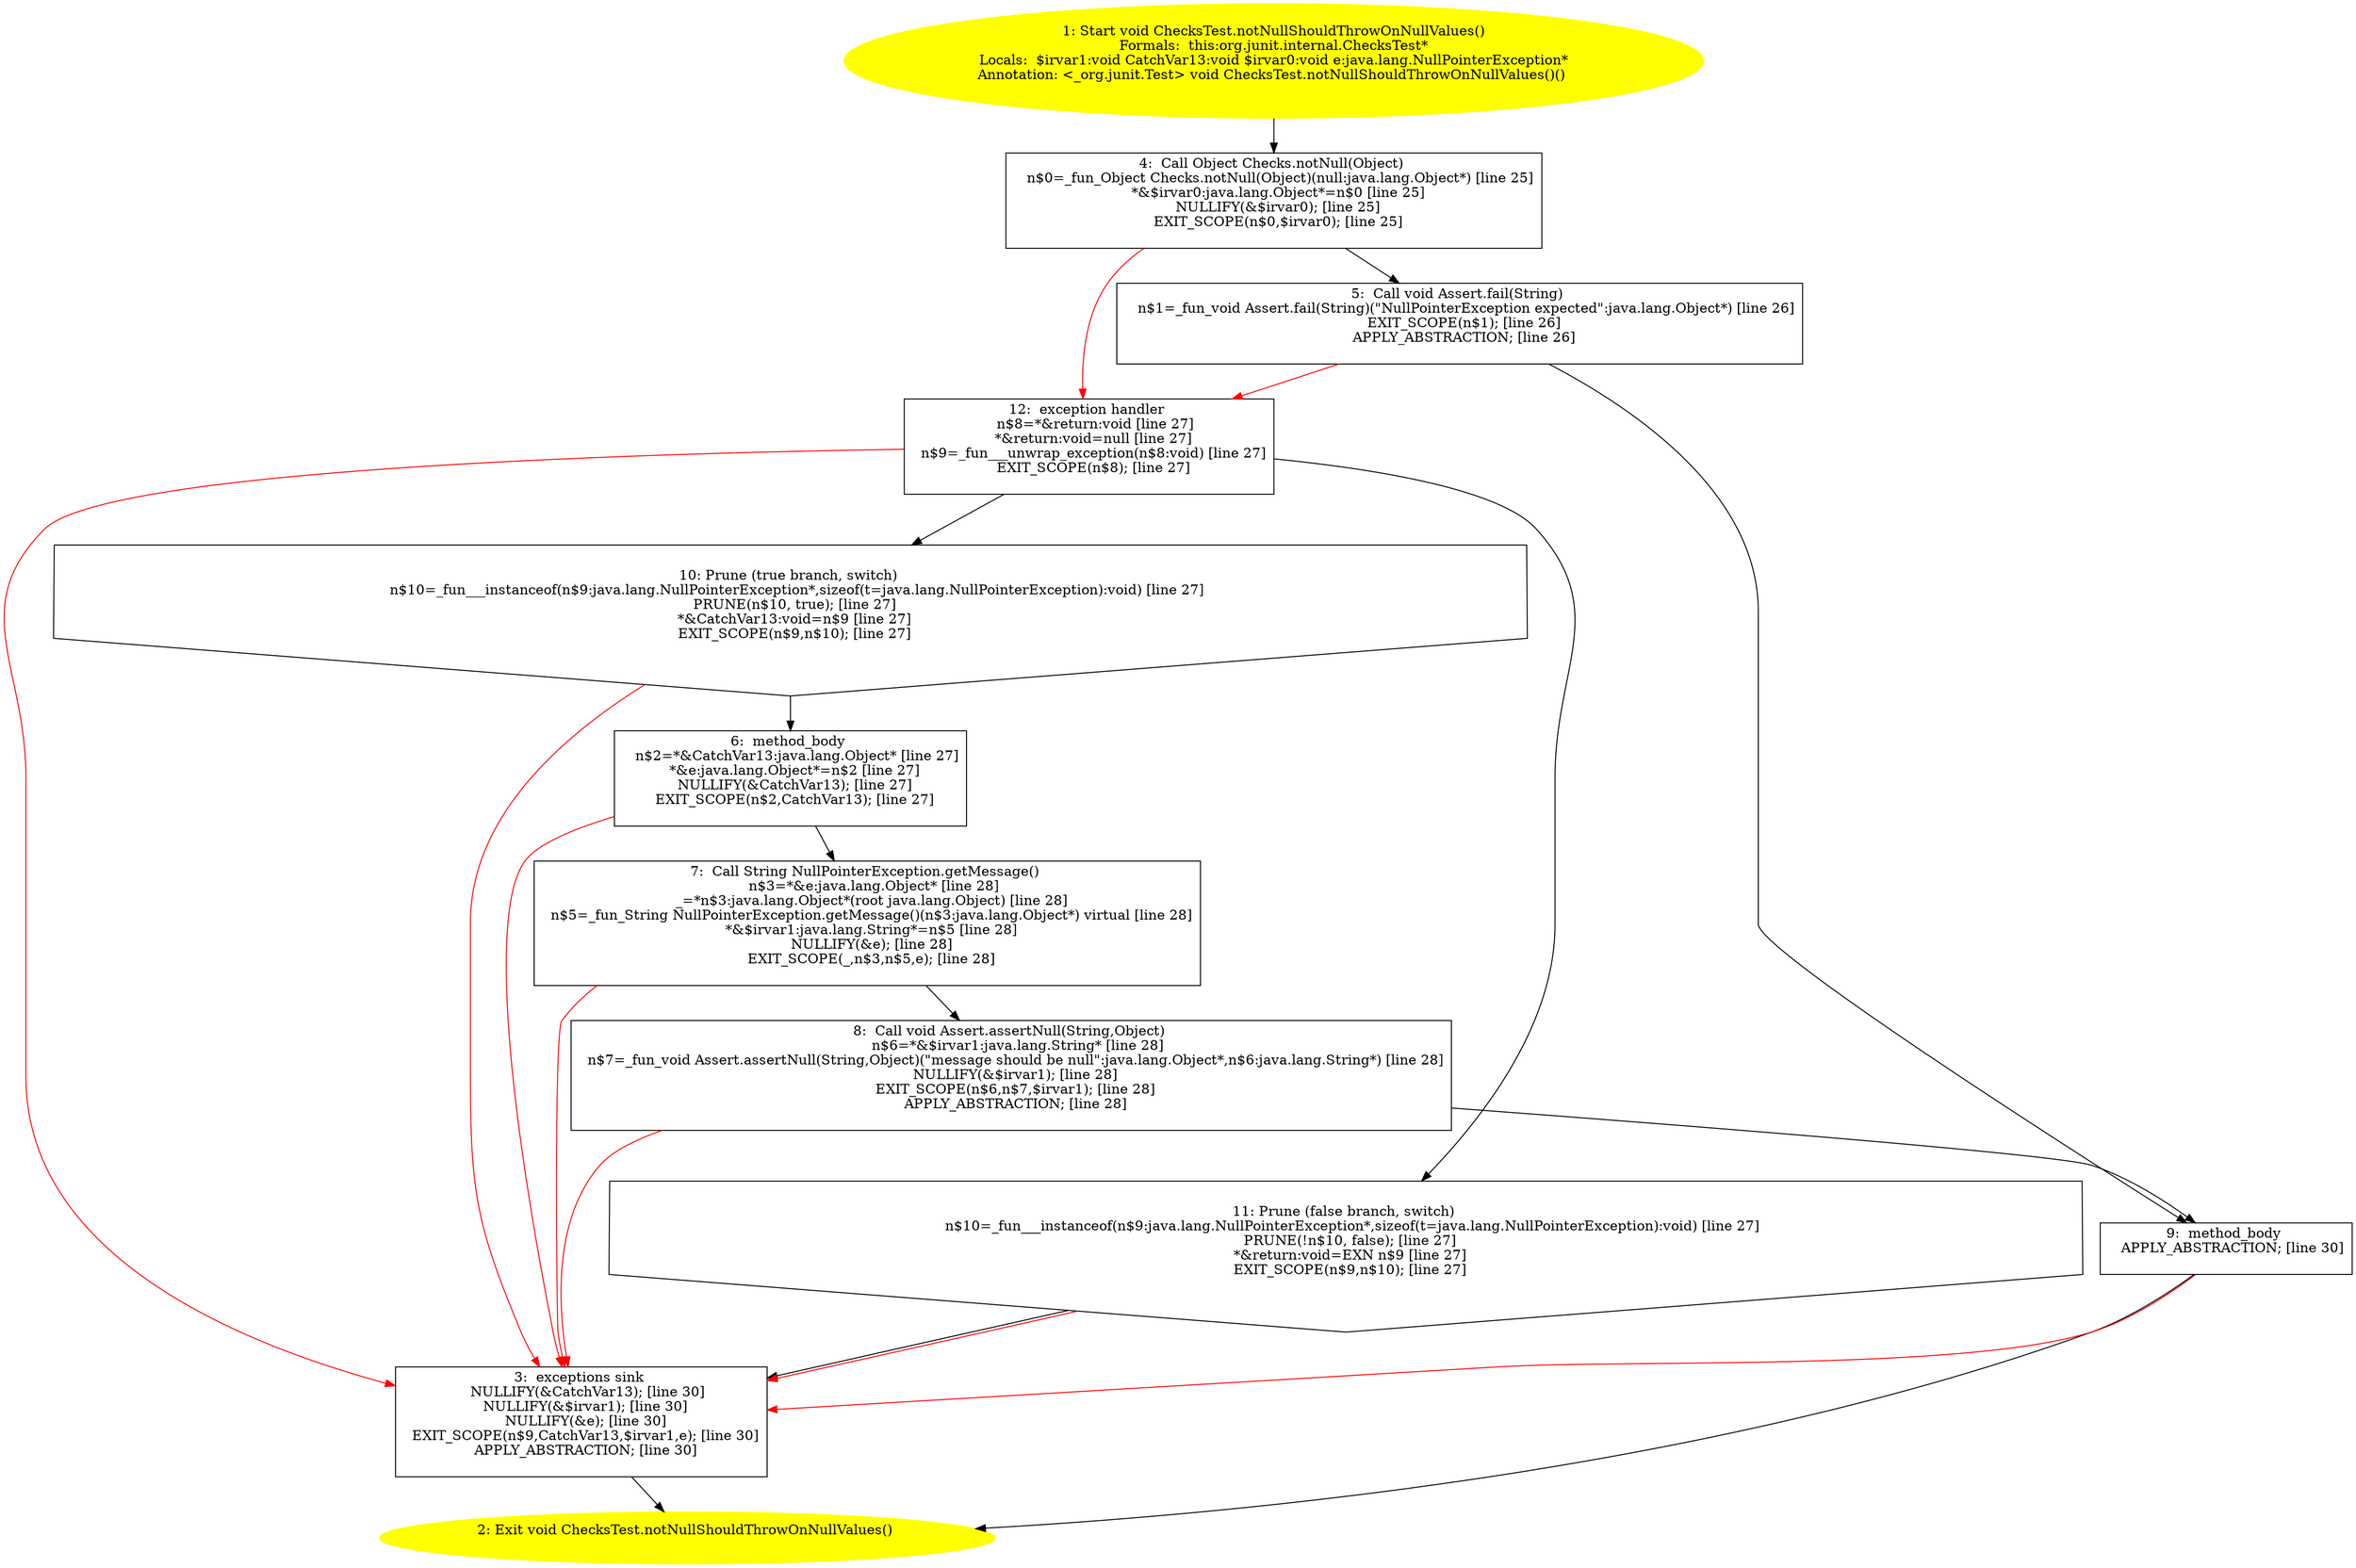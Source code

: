 /* @generated */
digraph cfg {
"org.junit.internal.ChecksTest.notNullShouldThrowOnNullValues():void.a6a342a03d7db3b80b79c1ecf4453915_1" [label="1: Start void ChecksTest.notNullShouldThrowOnNullValues()\nFormals:  this:org.junit.internal.ChecksTest*\nLocals:  $irvar1:void CatchVar13:void $irvar0:void e:java.lang.NullPointerException*\nAnnotation: <_org.junit.Test> void ChecksTest.notNullShouldThrowOnNullValues()() \n  " color=yellow style=filled]
	

	 "org.junit.internal.ChecksTest.notNullShouldThrowOnNullValues():void.a6a342a03d7db3b80b79c1ecf4453915_1" -> "org.junit.internal.ChecksTest.notNullShouldThrowOnNullValues():void.a6a342a03d7db3b80b79c1ecf4453915_4" ;
"org.junit.internal.ChecksTest.notNullShouldThrowOnNullValues():void.a6a342a03d7db3b80b79c1ecf4453915_2" [label="2: Exit void ChecksTest.notNullShouldThrowOnNullValues() \n  " color=yellow style=filled]
	

"org.junit.internal.ChecksTest.notNullShouldThrowOnNullValues():void.a6a342a03d7db3b80b79c1ecf4453915_3" [label="3:  exceptions sink \n   NULLIFY(&CatchVar13); [line 30]\n  NULLIFY(&$irvar1); [line 30]\n  NULLIFY(&e); [line 30]\n  EXIT_SCOPE(n$9,CatchVar13,$irvar1,e); [line 30]\n  APPLY_ABSTRACTION; [line 30]\n " shape="box"]
	

	 "org.junit.internal.ChecksTest.notNullShouldThrowOnNullValues():void.a6a342a03d7db3b80b79c1ecf4453915_3" -> "org.junit.internal.ChecksTest.notNullShouldThrowOnNullValues():void.a6a342a03d7db3b80b79c1ecf4453915_2" ;
"org.junit.internal.ChecksTest.notNullShouldThrowOnNullValues():void.a6a342a03d7db3b80b79c1ecf4453915_4" [label="4:  Call Object Checks.notNull(Object) \n   n$0=_fun_Object Checks.notNull(Object)(null:java.lang.Object*) [line 25]\n  *&$irvar0:java.lang.Object*=n$0 [line 25]\n  NULLIFY(&$irvar0); [line 25]\n  EXIT_SCOPE(n$0,$irvar0); [line 25]\n " shape="box"]
	

	 "org.junit.internal.ChecksTest.notNullShouldThrowOnNullValues():void.a6a342a03d7db3b80b79c1ecf4453915_4" -> "org.junit.internal.ChecksTest.notNullShouldThrowOnNullValues():void.a6a342a03d7db3b80b79c1ecf4453915_5" ;
	 "org.junit.internal.ChecksTest.notNullShouldThrowOnNullValues():void.a6a342a03d7db3b80b79c1ecf4453915_4" -> "org.junit.internal.ChecksTest.notNullShouldThrowOnNullValues():void.a6a342a03d7db3b80b79c1ecf4453915_12" [color="red" ];
"org.junit.internal.ChecksTest.notNullShouldThrowOnNullValues():void.a6a342a03d7db3b80b79c1ecf4453915_5" [label="5:  Call void Assert.fail(String) \n   n$1=_fun_void Assert.fail(String)(\"NullPointerException expected\":java.lang.Object*) [line 26]\n  EXIT_SCOPE(n$1); [line 26]\n  APPLY_ABSTRACTION; [line 26]\n " shape="box"]
	

	 "org.junit.internal.ChecksTest.notNullShouldThrowOnNullValues():void.a6a342a03d7db3b80b79c1ecf4453915_5" -> "org.junit.internal.ChecksTest.notNullShouldThrowOnNullValues():void.a6a342a03d7db3b80b79c1ecf4453915_9" ;
	 "org.junit.internal.ChecksTest.notNullShouldThrowOnNullValues():void.a6a342a03d7db3b80b79c1ecf4453915_5" -> "org.junit.internal.ChecksTest.notNullShouldThrowOnNullValues():void.a6a342a03d7db3b80b79c1ecf4453915_12" [color="red" ];
"org.junit.internal.ChecksTest.notNullShouldThrowOnNullValues():void.a6a342a03d7db3b80b79c1ecf4453915_6" [label="6:  method_body \n   n$2=*&CatchVar13:java.lang.Object* [line 27]\n  *&e:java.lang.Object*=n$2 [line 27]\n  NULLIFY(&CatchVar13); [line 27]\n  EXIT_SCOPE(n$2,CatchVar13); [line 27]\n " shape="box"]
	

	 "org.junit.internal.ChecksTest.notNullShouldThrowOnNullValues():void.a6a342a03d7db3b80b79c1ecf4453915_6" -> "org.junit.internal.ChecksTest.notNullShouldThrowOnNullValues():void.a6a342a03d7db3b80b79c1ecf4453915_7" ;
	 "org.junit.internal.ChecksTest.notNullShouldThrowOnNullValues():void.a6a342a03d7db3b80b79c1ecf4453915_6" -> "org.junit.internal.ChecksTest.notNullShouldThrowOnNullValues():void.a6a342a03d7db3b80b79c1ecf4453915_3" [color="red" ];
"org.junit.internal.ChecksTest.notNullShouldThrowOnNullValues():void.a6a342a03d7db3b80b79c1ecf4453915_7" [label="7:  Call String NullPointerException.getMessage() \n   n$3=*&e:java.lang.Object* [line 28]\n  _=*n$3:java.lang.Object*(root java.lang.Object) [line 28]\n  n$5=_fun_String NullPointerException.getMessage()(n$3:java.lang.Object*) virtual [line 28]\n  *&$irvar1:java.lang.String*=n$5 [line 28]\n  NULLIFY(&e); [line 28]\n  EXIT_SCOPE(_,n$3,n$5,e); [line 28]\n " shape="box"]
	

	 "org.junit.internal.ChecksTest.notNullShouldThrowOnNullValues():void.a6a342a03d7db3b80b79c1ecf4453915_7" -> "org.junit.internal.ChecksTest.notNullShouldThrowOnNullValues():void.a6a342a03d7db3b80b79c1ecf4453915_8" ;
	 "org.junit.internal.ChecksTest.notNullShouldThrowOnNullValues():void.a6a342a03d7db3b80b79c1ecf4453915_7" -> "org.junit.internal.ChecksTest.notNullShouldThrowOnNullValues():void.a6a342a03d7db3b80b79c1ecf4453915_3" [color="red" ];
"org.junit.internal.ChecksTest.notNullShouldThrowOnNullValues():void.a6a342a03d7db3b80b79c1ecf4453915_8" [label="8:  Call void Assert.assertNull(String,Object) \n   n$6=*&$irvar1:java.lang.String* [line 28]\n  n$7=_fun_void Assert.assertNull(String,Object)(\"message should be null\":java.lang.Object*,n$6:java.lang.String*) [line 28]\n  NULLIFY(&$irvar1); [line 28]\n  EXIT_SCOPE(n$6,n$7,$irvar1); [line 28]\n  APPLY_ABSTRACTION; [line 28]\n " shape="box"]
	

	 "org.junit.internal.ChecksTest.notNullShouldThrowOnNullValues():void.a6a342a03d7db3b80b79c1ecf4453915_8" -> "org.junit.internal.ChecksTest.notNullShouldThrowOnNullValues():void.a6a342a03d7db3b80b79c1ecf4453915_9" ;
	 "org.junit.internal.ChecksTest.notNullShouldThrowOnNullValues():void.a6a342a03d7db3b80b79c1ecf4453915_8" -> "org.junit.internal.ChecksTest.notNullShouldThrowOnNullValues():void.a6a342a03d7db3b80b79c1ecf4453915_3" [color="red" ];
"org.junit.internal.ChecksTest.notNullShouldThrowOnNullValues():void.a6a342a03d7db3b80b79c1ecf4453915_9" [label="9:  method_body \n   APPLY_ABSTRACTION; [line 30]\n " shape="box"]
	

	 "org.junit.internal.ChecksTest.notNullShouldThrowOnNullValues():void.a6a342a03d7db3b80b79c1ecf4453915_9" -> "org.junit.internal.ChecksTest.notNullShouldThrowOnNullValues():void.a6a342a03d7db3b80b79c1ecf4453915_2" ;
	 "org.junit.internal.ChecksTest.notNullShouldThrowOnNullValues():void.a6a342a03d7db3b80b79c1ecf4453915_9" -> "org.junit.internal.ChecksTest.notNullShouldThrowOnNullValues():void.a6a342a03d7db3b80b79c1ecf4453915_3" [color="red" ];
"org.junit.internal.ChecksTest.notNullShouldThrowOnNullValues():void.a6a342a03d7db3b80b79c1ecf4453915_10" [label="10: Prune (true branch, switch) \n   n$10=_fun___instanceof(n$9:java.lang.NullPointerException*,sizeof(t=java.lang.NullPointerException):void) [line 27]\n  PRUNE(n$10, true); [line 27]\n  *&CatchVar13:void=n$9 [line 27]\n  EXIT_SCOPE(n$9,n$10); [line 27]\n " shape="invhouse"]
	

	 "org.junit.internal.ChecksTest.notNullShouldThrowOnNullValues():void.a6a342a03d7db3b80b79c1ecf4453915_10" -> "org.junit.internal.ChecksTest.notNullShouldThrowOnNullValues():void.a6a342a03d7db3b80b79c1ecf4453915_6" ;
	 "org.junit.internal.ChecksTest.notNullShouldThrowOnNullValues():void.a6a342a03d7db3b80b79c1ecf4453915_10" -> "org.junit.internal.ChecksTest.notNullShouldThrowOnNullValues():void.a6a342a03d7db3b80b79c1ecf4453915_3" [color="red" ];
"org.junit.internal.ChecksTest.notNullShouldThrowOnNullValues():void.a6a342a03d7db3b80b79c1ecf4453915_11" [label="11: Prune (false branch, switch) \n   n$10=_fun___instanceof(n$9:java.lang.NullPointerException*,sizeof(t=java.lang.NullPointerException):void) [line 27]\n  PRUNE(!n$10, false); [line 27]\n  *&return:void=EXN n$9 [line 27]\n  EXIT_SCOPE(n$9,n$10); [line 27]\n " shape="invhouse"]
	

	 "org.junit.internal.ChecksTest.notNullShouldThrowOnNullValues():void.a6a342a03d7db3b80b79c1ecf4453915_11" -> "org.junit.internal.ChecksTest.notNullShouldThrowOnNullValues():void.a6a342a03d7db3b80b79c1ecf4453915_3" ;
	 "org.junit.internal.ChecksTest.notNullShouldThrowOnNullValues():void.a6a342a03d7db3b80b79c1ecf4453915_11" -> "org.junit.internal.ChecksTest.notNullShouldThrowOnNullValues():void.a6a342a03d7db3b80b79c1ecf4453915_3" [color="red" ];
"org.junit.internal.ChecksTest.notNullShouldThrowOnNullValues():void.a6a342a03d7db3b80b79c1ecf4453915_12" [label="12:  exception handler \n   n$8=*&return:void [line 27]\n  *&return:void=null [line 27]\n  n$9=_fun___unwrap_exception(n$8:void) [line 27]\n  EXIT_SCOPE(n$8); [line 27]\n " shape="box"]
	

	 "org.junit.internal.ChecksTest.notNullShouldThrowOnNullValues():void.a6a342a03d7db3b80b79c1ecf4453915_12" -> "org.junit.internal.ChecksTest.notNullShouldThrowOnNullValues():void.a6a342a03d7db3b80b79c1ecf4453915_10" ;
	 "org.junit.internal.ChecksTest.notNullShouldThrowOnNullValues():void.a6a342a03d7db3b80b79c1ecf4453915_12" -> "org.junit.internal.ChecksTest.notNullShouldThrowOnNullValues():void.a6a342a03d7db3b80b79c1ecf4453915_11" ;
	 "org.junit.internal.ChecksTest.notNullShouldThrowOnNullValues():void.a6a342a03d7db3b80b79c1ecf4453915_12" -> "org.junit.internal.ChecksTest.notNullShouldThrowOnNullValues():void.a6a342a03d7db3b80b79c1ecf4453915_3" [color="red" ];
}

